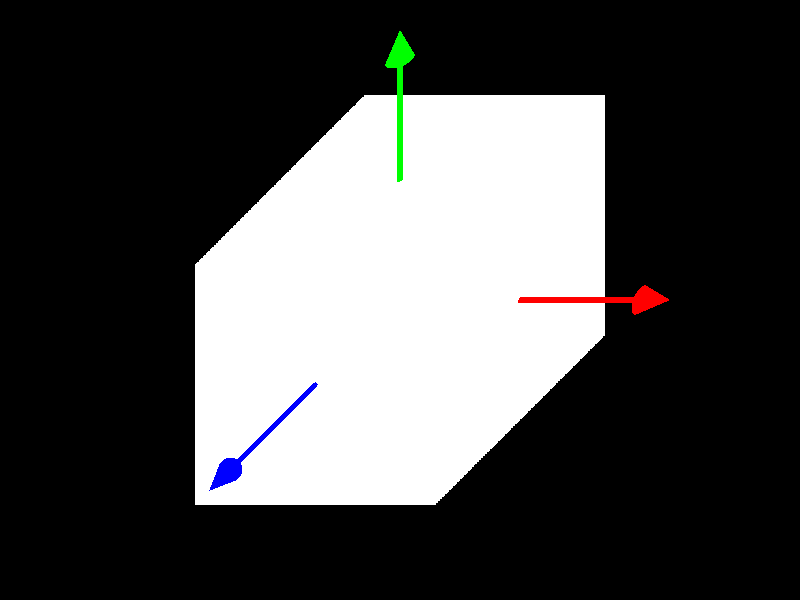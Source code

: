 #declare AR=image_width/image_height; //Image aspect ratio (square pixels)
#declare VW=5;                        //Viewing width
#declare CD=6;                        //Cameras distance

#declare DPTH=1/(2*sqrt(2)); //Cabinet projection:  Depth = 0.5:1
#declare DPTH=1/(sqrt(2));   //Cavalier projection: Depth = 1:1

camera{
  orthographic
  location -z*CD
  up y*VW
  right x*VW*AR
  direction <-DPTH,-DPTH,1>
  translate  <DPTH,DPTH,0>*CD
}

light_source{<100,300,-200> rgb 1}

box{-1,1 pigment {rgb 1}}

union{cylinder{0,x*2,0.02} cone{x*2,0.1,x*2.25,0} pigment{rgb <1,0,0>}}
union{cylinder{0,y*2,0.02} cone{y*2,0.1,y*2.25,0} pigment{rgb <0,1,0>}}
union{cylinder{0,-z*2,0.02} cone{-z*2,0.1,-z*2.25,0} pigment{rgb <0,0,1>}}